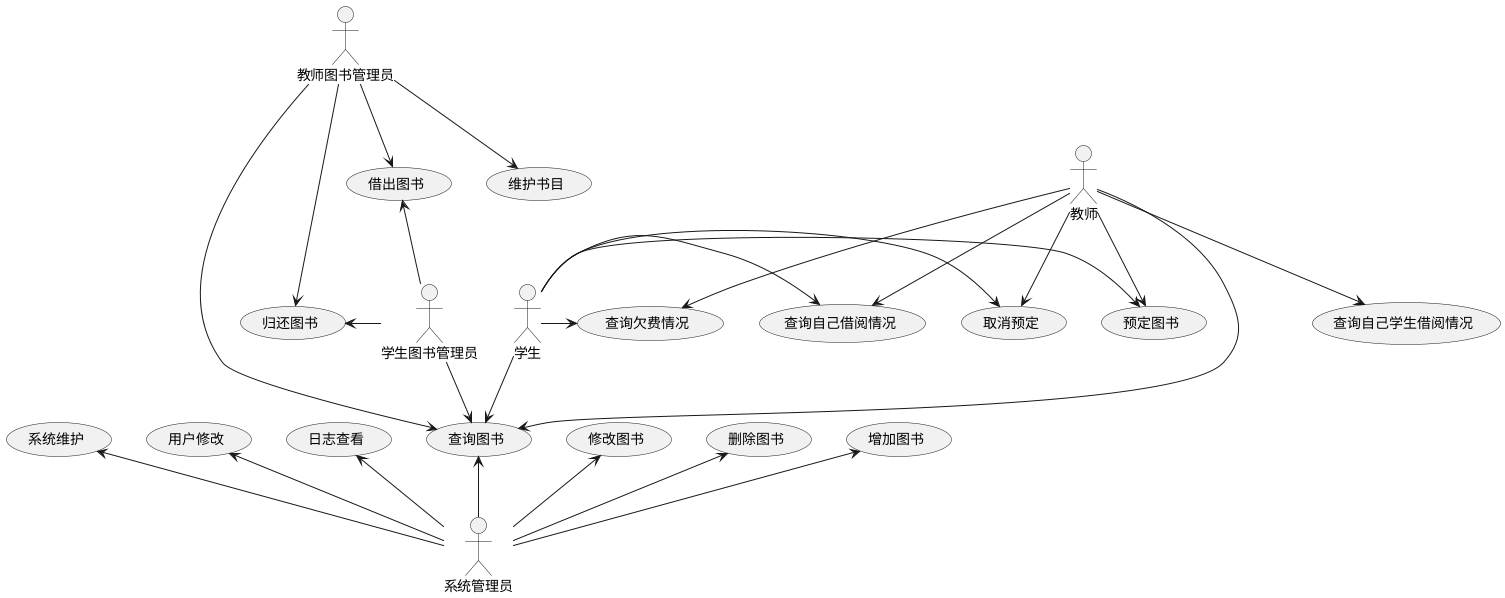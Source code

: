 @startuml
学生图书管理员 -left-> (借出图书)
学生图书管理员 -left-> (归还图书)
学生图书管理员 --> (查询图书)
教师图书管理员 --> (维护书目)
教师图书管理员 -->(借出图书)
教师图书管理员 --->(归还图书)
教师图书管理员 -->(查询图书)
系统管理员 -up->(增加图书)
系统管理员 -up->(删除图书)
系统管理员 -up->(修改图书)
系统管理员 -up->(查询图书)
系统管理员 -up->(日志查看)
系统管理员 -up->(用户修改)
系统管理员 -up->(系统维护)
学生 -down->(查询图书)
学生 -right->(预定图书)
学生 -right->(取消预定)
学生 -right->(查询自己借阅情况)
学生 -right->(查询欠费情况)
教师 -down->(查询图书)
教师 -->(预定图书)
教师 -->(取消预定)
教师 -->(查询自己借阅情况)
教师 -->(查询欠费情况)
教师 -->(查询自己学生借阅情况)
@enduml